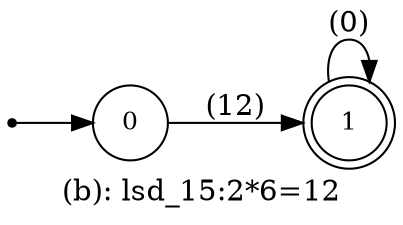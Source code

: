 digraph G {
label = "(b): lsd_15:2*6=12";
rankdir = LR;
node [shape = circle, label="0", fontsize=12]0;
node [shape = doublecircle, label="1", fontsize=12]1;
node [shape = point ]; qi
qi ->0;
0 -> 1[ label = "(12)"];
1 -> 1[ label = "(0)"];
}
